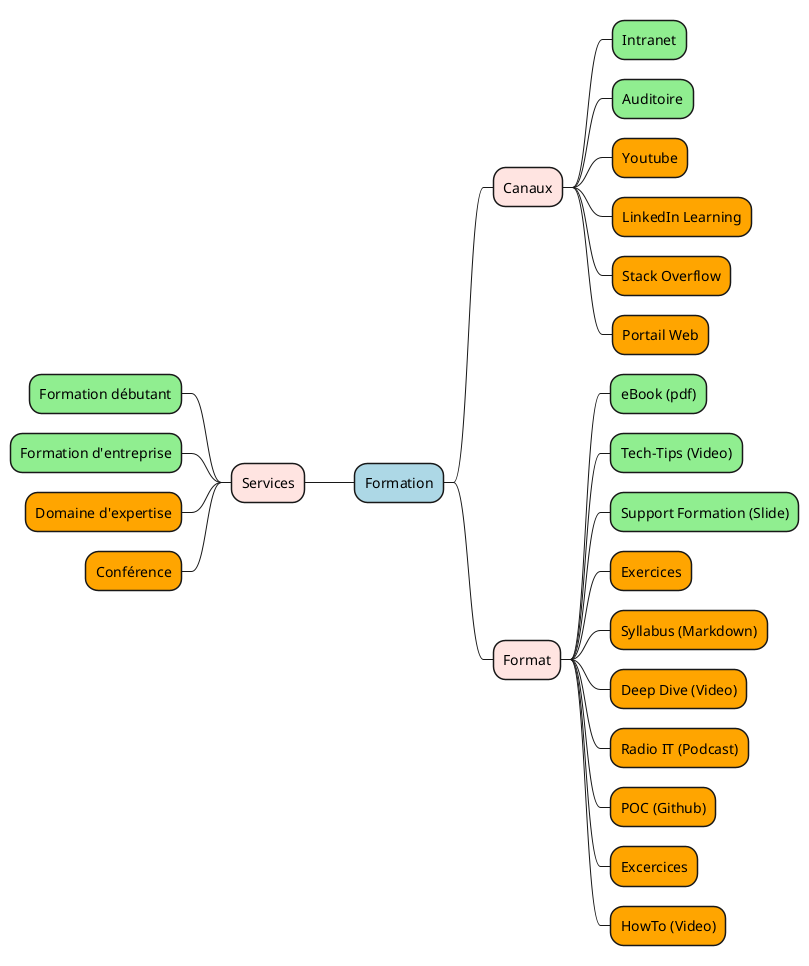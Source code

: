 @startmindmap
*[#LightBlue] Formation
--[#MistyRose] Services
---[#Lightgreen] Formation débutant
---[#Lightgreen] Formation d'entreprise
---[#Orange] Domaine d'expertise
---[#Orange] Conférence
**[#MistyRose] Canaux
***[#Lightgreen] Intranet
***[#Lightgreen] Auditoire
***[#Orange] Youtube
***[#Orange] LinkedIn Learning
***[#Orange] Stack Overflow
***[#Orange] Portail Web
**[#MistyRose] Format
***[#Lightgreen] eBook (pdf)
***[#Lightgreen] Tech-Tips (Video)
***[#Lightgreen] Support Formation (Slide)
***[#Orange] Exercices
***[#Orange] Syllabus (Markdown)
***[#Orange] Deep Dive (Video)
***[#Orange] Radio IT (Podcast)
***[#Orange] POC (Github)
***[#Orange] Excercices
***[#Orange] HowTo (Video)
@endmindmap